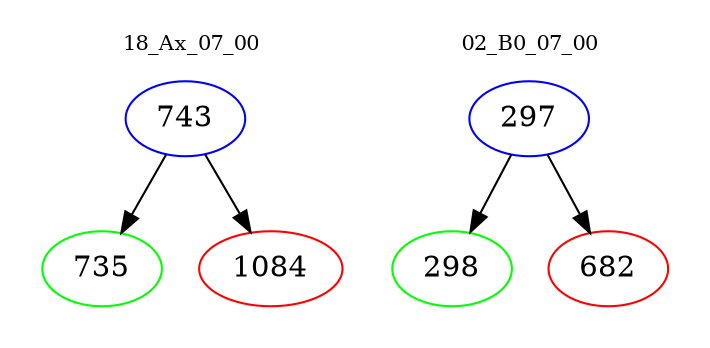 digraph{
subgraph cluster_0 {
color = white
label = "18_Ax_07_00";
fontsize=10;
T0_743 [label="743", color="blue"]
T0_743 -> T0_735 [color="black"]
T0_735 [label="735", color="green"]
T0_743 -> T0_1084 [color="black"]
T0_1084 [label="1084", color="red"]
}
subgraph cluster_1 {
color = white
label = "02_B0_07_00";
fontsize=10;
T1_297 [label="297", color="blue"]
T1_297 -> T1_298 [color="black"]
T1_298 [label="298", color="green"]
T1_297 -> T1_682 [color="black"]
T1_682 [label="682", color="red"]
}
}
